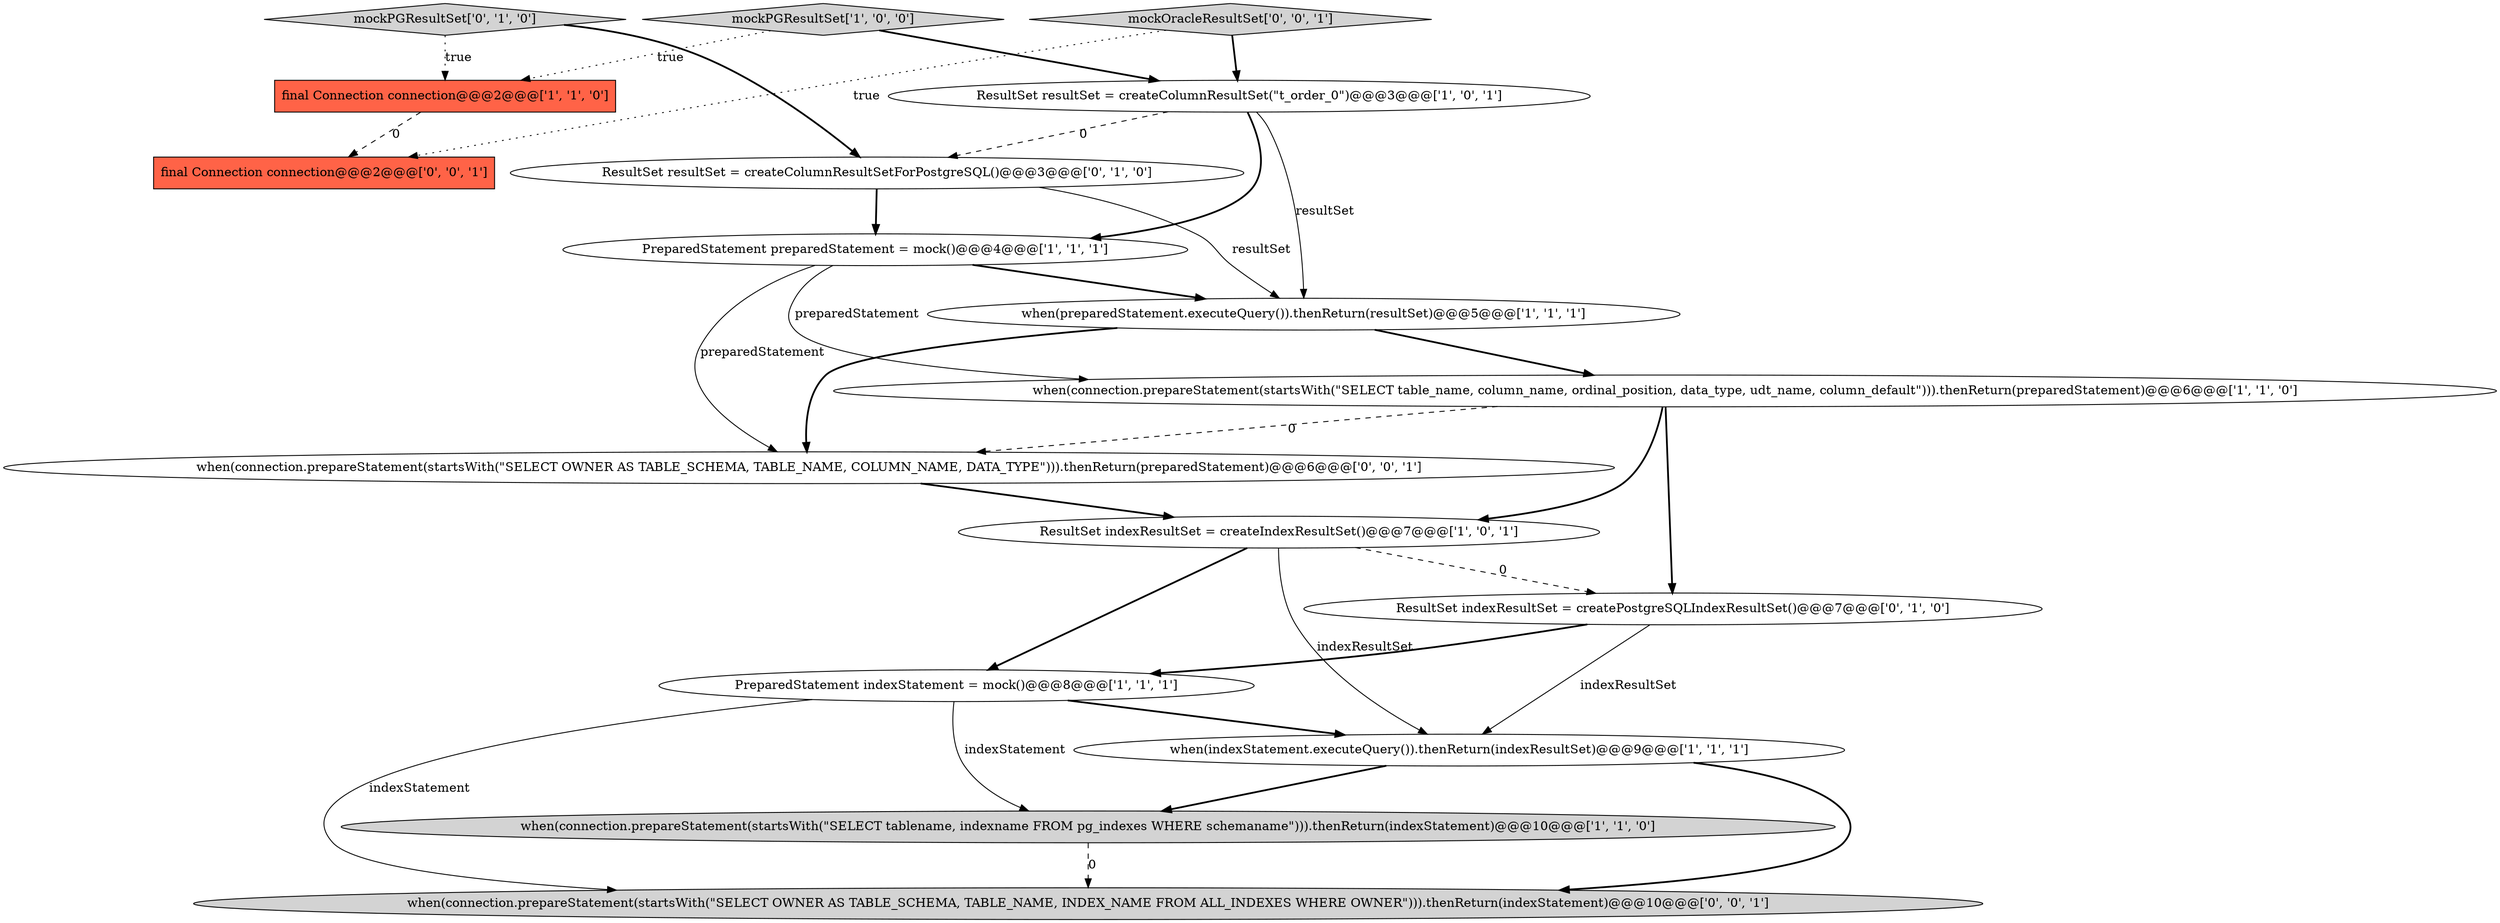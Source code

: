 digraph {
8 [style = filled, label = "when(indexStatement.executeQuery()).thenReturn(indexResultSet)@@@9@@@['1', '1', '1']", fillcolor = white, shape = ellipse image = "AAA0AAABBB1BBB"];
0 [style = filled, label = "PreparedStatement preparedStatement = mock()@@@4@@@['1', '1', '1']", fillcolor = white, shape = ellipse image = "AAA0AAABBB1BBB"];
15 [style = filled, label = "when(connection.prepareStatement(startsWith(\"SELECT OWNER AS TABLE_SCHEMA, TABLE_NAME, INDEX_NAME FROM ALL_INDEXES WHERE OWNER\"))).thenReturn(indexStatement)@@@10@@@['0', '0', '1']", fillcolor = lightgray, shape = ellipse image = "AAA0AAABBB3BBB"];
3 [style = filled, label = "when(preparedStatement.executeQuery()).thenReturn(resultSet)@@@5@@@['1', '1', '1']", fillcolor = white, shape = ellipse image = "AAA0AAABBB1BBB"];
10 [style = filled, label = "ResultSet resultSet = createColumnResultSetForPostgreSQL()@@@3@@@['0', '1', '0']", fillcolor = white, shape = ellipse image = "AAA1AAABBB2BBB"];
12 [style = filled, label = "ResultSet indexResultSet = createPostgreSQLIndexResultSet()@@@7@@@['0', '1', '0']", fillcolor = white, shape = ellipse image = "AAA1AAABBB2BBB"];
13 [style = filled, label = "when(connection.prepareStatement(startsWith(\"SELECT OWNER AS TABLE_SCHEMA, TABLE_NAME, COLUMN_NAME, DATA_TYPE\"))).thenReturn(preparedStatement)@@@6@@@['0', '0', '1']", fillcolor = white, shape = ellipse image = "AAA0AAABBB3BBB"];
4 [style = filled, label = "PreparedStatement indexStatement = mock()@@@8@@@['1', '1', '1']", fillcolor = white, shape = ellipse image = "AAA0AAABBB1BBB"];
6 [style = filled, label = "final Connection connection@@@2@@@['1', '1', '0']", fillcolor = tomato, shape = box image = "AAA0AAABBB1BBB"];
16 [style = filled, label = "final Connection connection@@@2@@@['0', '0', '1']", fillcolor = tomato, shape = box image = "AAA0AAABBB3BBB"];
2 [style = filled, label = "mockPGResultSet['1', '0', '0']", fillcolor = lightgray, shape = diamond image = "AAA0AAABBB1BBB"];
7 [style = filled, label = "when(connection.prepareStatement(startsWith(\"SELECT table_name, column_name, ordinal_position, data_type, udt_name, column_default\"))).thenReturn(preparedStatement)@@@6@@@['1', '1', '0']", fillcolor = white, shape = ellipse image = "AAA0AAABBB1BBB"];
5 [style = filled, label = "when(connection.prepareStatement(startsWith(\"SELECT tablename, indexname FROM pg_indexes WHERE schemaname\"))).thenReturn(indexStatement)@@@10@@@['1', '1', '0']", fillcolor = lightgray, shape = ellipse image = "AAA0AAABBB1BBB"];
9 [style = filled, label = "ResultSet indexResultSet = createIndexResultSet()@@@7@@@['1', '0', '1']", fillcolor = white, shape = ellipse image = "AAA0AAABBB1BBB"];
1 [style = filled, label = "ResultSet resultSet = createColumnResultSet(\"t_order_0\")@@@3@@@['1', '0', '1']", fillcolor = white, shape = ellipse image = "AAA0AAABBB1BBB"];
11 [style = filled, label = "mockPGResultSet['0', '1', '0']", fillcolor = lightgray, shape = diamond image = "AAA0AAABBB2BBB"];
14 [style = filled, label = "mockOracleResultSet['0', '0', '1']", fillcolor = lightgray, shape = diamond image = "AAA0AAABBB3BBB"];
9->12 [style = dashed, label="0"];
8->5 [style = bold, label=""];
4->15 [style = solid, label="indexStatement"];
9->4 [style = bold, label=""];
1->3 [style = solid, label="resultSet"];
7->9 [style = bold, label=""];
12->4 [style = bold, label=""];
14->16 [style = dotted, label="true"];
2->6 [style = dotted, label="true"];
0->13 [style = solid, label="preparedStatement"];
4->8 [style = bold, label=""];
0->3 [style = bold, label=""];
3->7 [style = bold, label=""];
3->13 [style = bold, label=""];
10->0 [style = bold, label=""];
9->8 [style = solid, label="indexResultSet"];
7->13 [style = dashed, label="0"];
10->3 [style = solid, label="resultSet"];
14->1 [style = bold, label=""];
11->10 [style = bold, label=""];
7->12 [style = bold, label=""];
0->7 [style = solid, label="preparedStatement"];
11->6 [style = dotted, label="true"];
2->1 [style = bold, label=""];
6->16 [style = dashed, label="0"];
1->10 [style = dashed, label="0"];
4->5 [style = solid, label="indexStatement"];
13->9 [style = bold, label=""];
5->15 [style = dashed, label="0"];
12->8 [style = solid, label="indexResultSet"];
8->15 [style = bold, label=""];
1->0 [style = bold, label=""];
}
